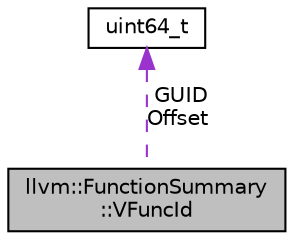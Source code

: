 digraph "llvm::FunctionSummary::VFuncId"
{
 // LATEX_PDF_SIZE
  bgcolor="transparent";
  edge [fontname="Helvetica",fontsize="10",labelfontname="Helvetica",labelfontsize="10"];
  node [fontname="Helvetica",fontsize="10",shape="box"];
  Node1 [label="llvm::FunctionSummary\l::VFuncId",height=0.2,width=0.4,color="black", fillcolor="grey75", style="filled", fontcolor="black",tooltip="An \"identifier\" for a virtual function."];
  Node2 -> Node1 [dir="back",color="darkorchid3",fontsize="10",style="dashed",label=" GUID\nOffset" ,fontname="Helvetica"];
  Node2 [label="uint64_t",height=0.2,width=0.4,color="black",tooltip=" "];
}
